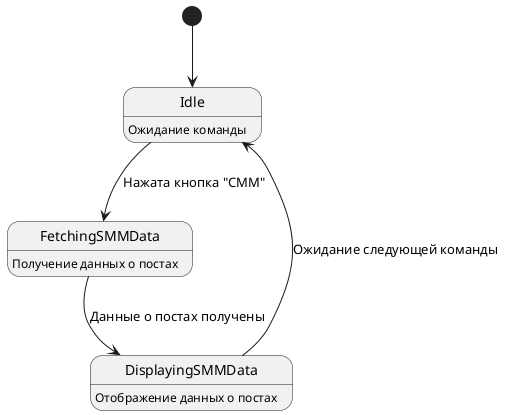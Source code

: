 @startuml
[*] --> Idle

Idle : Ожидание команды
Idle --> FetchingSMMData : Нажата кнопка "СММ"
FetchingSMMData : Получение данных о постах
FetchingSMMData --> DisplayingSMMData : Данные о постах получены
DisplayingSMMData : Отображение данных о постах
DisplayingSMMData --> Idle : Ожидание следующей команды
@enduml
